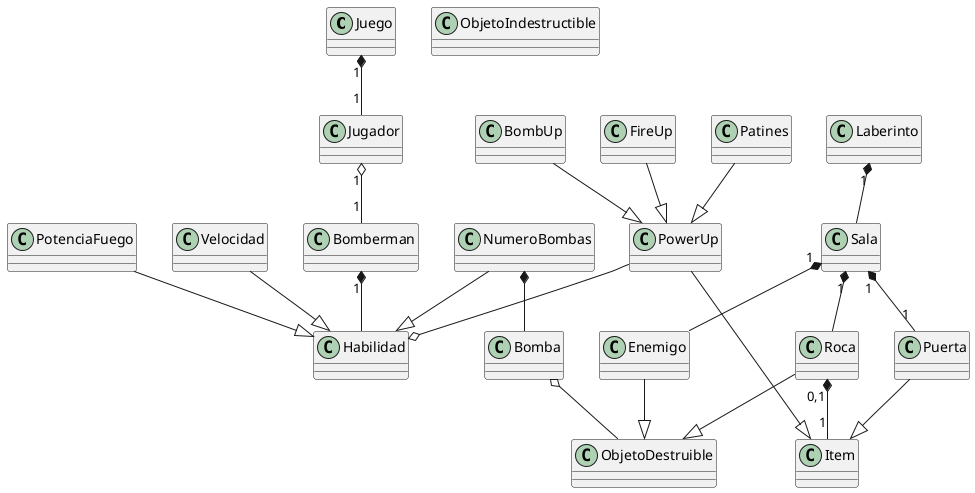 @startuml Bomberman

class Juego 
class Jugador

class Habilidad
class PotenciaFuego
class Velocidad
class NumeroBombas
class Bomberman
class Enemigo

class Sala
class Laberinto
class Puerta
class Roca
class ObjetoDestruible
class ObjetoIndestructible

Laberinto "1" *-- Sala 
Sala "1" *-- "1" Puerta
Sala "1" *-- Roca
Sala "1" *-- Enemigo
Roca "0,1" *-- "1" Item
Puerta --|> Item
PowerUp --|> Item
Roca --|> ObjetoDestruible
Enemigo --|> ObjetoDestruible
Bomba o-- ObjetoDestruible

class Item
class Bomba
class PowerUp
class BombUp
class FireUp
class Patines

Juego "1" *-- "1" Jugador
Jugador "1" o-- "1" Bomberman
Bomberman "1" *-- Habilidad

BombUp --|> PowerUp
FireUp --|> PowerUp
Patines --|> PowerUp

PotenciaFuego --|> Habilidad
Velocidad --|> Habilidad
NumeroBombas --|> Habilidad

PowerUp --o Habilidad 

NumeroBombas *-- Bomba

@enduml